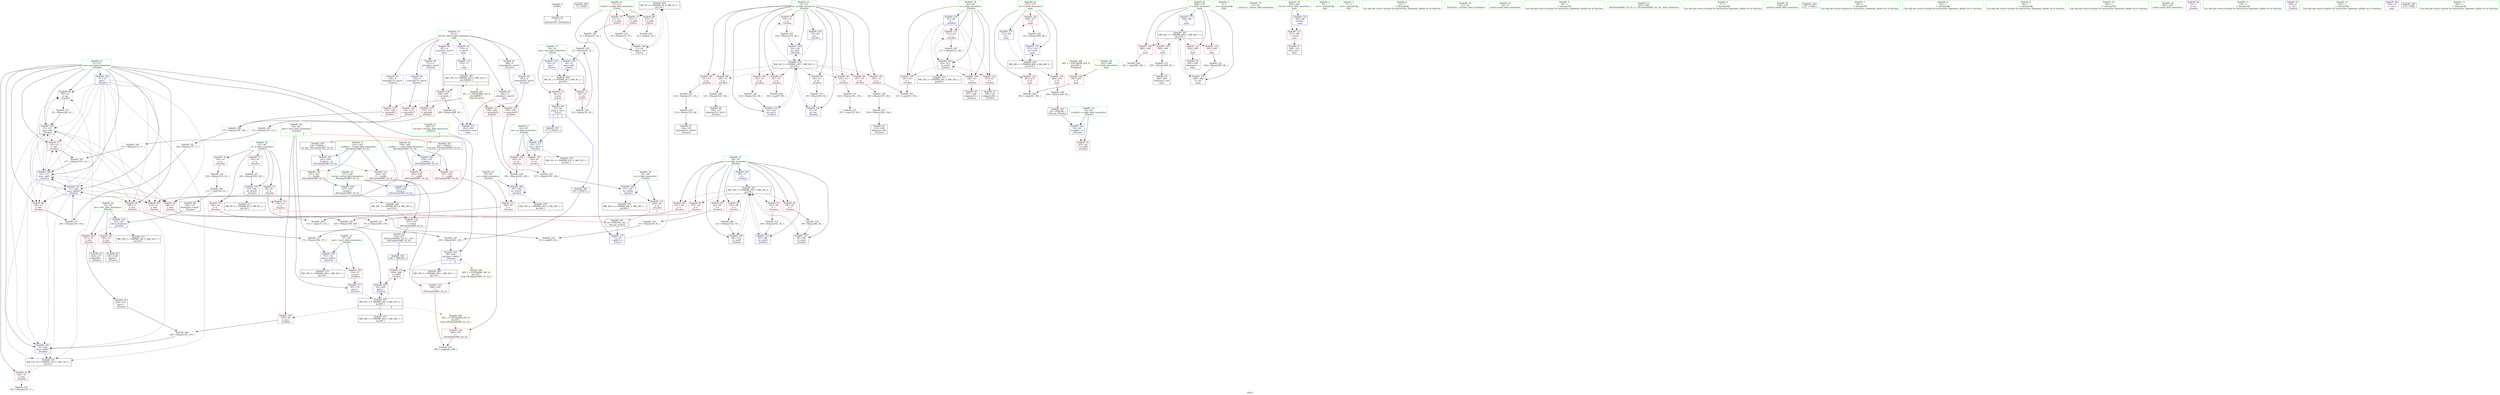 digraph "SVFG" {
	label="SVFG";

	Node0x55a27aa09b90 [shape=record,color=grey,label="{NodeID: 0\nNullPtr}"];
	Node0x55a27aa09b90 -> Node0x55a27aa2d9f0[style=solid];
	Node0x55a27aa66430 [shape=record,color=black,label="{NodeID: 346\n73 = PHI()\n}"];
	Node0x55a27aa4b960 [shape=record,color=black,label="{NodeID: 263\nMR_2V_3 = PHI(MR_2V_4, MR_2V_2, )\npts\{18 \}\n}"];
	Node0x55a27aa4b960 -> Node0x55a27aa2ff60[style=dashed];
	Node0x55a27aa4b960 -> Node0x55a27aa30030[style=dashed];
	Node0x55a27aa4b960 -> Node0x55a27aa30100[style=dashed];
	Node0x55a27aa4b960 -> Node0x55a27aa34930[style=dashed];
	Node0x55a27aa2df00 [shape=record,color=red,label="{NodeID: 97\n119\<--53\n\<--p\n_Z5solvei\n}"];
	Node0x55a27aa2df00 -> Node0x55a27aa39400[style=solid];
	Node0x55a27aa2c1b0 [shape=record,color=green,label="{NodeID: 14\n4\<--6\npw10\<--pw10_field_insensitive\nGlob }"];
	Node0x55a27aa2c1b0 -> Node0x55a27aa2f670[style=solid];
	Node0x55a27aa2c1b0 -> Node0x55a27aa2f740[style=solid];
	Node0x55a27aa2c1b0 -> Node0x55a27aa2f810[style=solid];
	Node0x55a27aa2c1b0 -> Node0x55a27aa2f8e0[style=solid];
	Node0x55a27aa2c1b0 -> Node0x55a27aa2f9b0[style=solid];
	Node0x55a27aa2c1b0 -> Node0x55a27aa2fa80[style=solid];
	Node0x55a27aa2c1b0 -> Node0x55a27aa2fb50[style=solid];
	Node0x55a27aa2c1b0 -> Node0x55a27aa2fc20[style=solid];
	Node0x55a27aa4ff60 [shape=record,color=black,label="{NodeID: 277\nMR_24V_5 = PHI(MR_24V_3, MR_24V_1, )\npts\{64 \}\n}"];
	Node0x55a27aa2ea60 [shape=record,color=red,label="{NodeID: 111\n212\<--63\n\<--i\n_Z5solvei\n}"];
	Node0x55a27aa2ea60 -> Node0x55a27aa39700[style=solid];
	Node0x55a27aa2cd00 [shape=record,color=green,label="{NodeID: 28\n63\<--64\ni\<--i_field_insensitive\n_Z5solvei\n}"];
	Node0x55a27aa2cd00 -> Node0x55a27aa2e7f0[style=solid];
	Node0x55a27aa2cd00 -> Node0x55a27aa2e8c0[style=solid];
	Node0x55a27aa2cd00 -> Node0x55a27aa2e990[style=solid];
	Node0x55a27aa2cd00 -> Node0x55a27aa2ea60[style=solid];
	Node0x55a27aa2cd00 -> Node0x55a27aa358a0[style=solid];
	Node0x55a27aa2cd00 -> Node0x55a27aa35cb0[style=solid];
	Node0x55a27aa39880 [shape=record,color=grey,label="{NodeID: 208\n127 = Binary(126, 104, )\n}"];
	Node0x55a27aa39880 -> Node0x55a27aa2dc90[style=solid];
	Node0x55a27aa33d00 [shape=record,color=red,label="{NodeID: 125\n246\<--245\n\<--\n_ZSt3minIxERKT_S2_S2_\n}"];
	Node0x55a27aa33d00 -> Node0x55a27aa3cb80[style=solid];
	Node0x55a27aa2d920 [shape=record,color=green,label="{NodeID: 42\n271\<--272\ni3\<--i3_field_insensitive\nmain\n}"];
	Node0x55a27aa2d920 -> Node0x55a27aa34380[style=solid];
	Node0x55a27aa2d920 -> Node0x55a27aa34450[style=solid];
	Node0x55a27aa2d920 -> Node0x55a27aa34520[style=solid];
	Node0x55a27aa2d920 -> Node0x55a27aa365a0[style=solid];
	Node0x55a27aa2d920 -> Node0x55a27aa36670[style=solid];
	Node0x55a27aa53b70 [shape=record,color=yellow,style=double,label="{NodeID: 305\n30V_1 = ENCHI(MR_30V_0)\npts\{70 \}\nFun[_ZSt3minIxERKT_S2_S2_]}"];
	Node0x55a27aa53b70 -> Node0x55a27aa33d00[style=dashed];
	Node0x55a27aa3ad80 [shape=record,color=grey,label="{NodeID: 222\n138 = Binary(137, 77, )\n}"];
	Node0x55a27aa3ad80 -> Node0x55a27aa3b500[style=solid];
	Node0x55a27aa34860 [shape=record,color=blue,label="{NodeID: 139\n19\<--33\nans\<--add\n_Z3revx\n}"];
	Node0x55a27aa34860 -> Node0x55a27aa4be60[style=dashed];
	Node0x55a27aa2f4d0 [shape=record,color=black,label="{NodeID: 56\n291\<--290\nidxprom1\<--\nmain\n}"];
	Node0x55a27aa3c280 [shape=record,color=grey,label="{NodeID: 236\n306 = Binary(305, 96, )\n|{<s0>7}}"];
	Node0x55a27aa3c280:s0 -> Node0x55a27aa65e20[style=solid,color=red];
	Node0x55a27aa353c0 [shape=record,color=blue,label="{NodeID: 153\n49\<--146\nc\<--mul22\n_Z5solvei\n}"];
	Node0x55a27aa353c0 -> Node0x55a27aa47e60[style=dashed];
	Node0x55a27aa30030 [shape=record,color=red,label="{NodeID: 70\n31\<--17\n\<--x.addr\n_Z3revx\n}"];
	Node0x55a27aa30030 -> Node0x55a27aa3b680[style=solid];
	Node0x55a27aa32a00 [shape=record,color=grey,label="{NodeID: 250\n157 = cmp(156, 23, )\n}"];
	Node0x55a27aa32a00 -> Node0x55a27aa2ee50[style=solid];
	Node0x55a27aa35f20 [shape=record,color=blue,label="{NodeID: 167\n241\<--236\n__b.addr\<--__b\n_ZSt3minIxERKT_S2_S2_\n}"];
	Node0x55a27aa35f20 -> Node0x55a27aa33b60[style=dashed];
	Node0x55a27aa35f20 -> Node0x55a27aa33c30[style=dashed];
	Node0x55a27aa30b90 [shape=record,color=red,label="{NodeID: 84\n151\<--49\n\<--c\n_Z5solvei\n}"];
	Node0x55a27aa30b90 -> Node0x55a27aa32880[style=solid];
	Node0x55a27aa09a10 [shape=record,color=green,label="{NodeID: 1\n7\<--1\n.str\<--dummyObj\nGlob }"];
	Node0x55a27aa66530 [shape=record,color=black,label="{NodeID: 347\n177 = PHI(15, )\n}"];
	Node0x55a27aa66530 -> Node0x55a27aa357d0[style=solid];
	Node0x55a27aa4be60 [shape=record,color=black,label="{NodeID: 264\nMR_4V_3 = PHI(MR_4V_4, MR_4V_2, )\npts\{20 \}\n}"];
	Node0x55a27aa4be60 -> Node0x55a27aa301d0[style=dashed];
	Node0x55a27aa4be60 -> Node0x55a27aa302a0[style=dashed];
	Node0x55a27aa4be60 -> Node0x55a27aa34860[style=dashed];
	Node0x55a27aa2dfd0 [shape=record,color=red,label="{NodeID: 98\n126\<--53\n\<--p\n_Z5solvei\n}"];
	Node0x55a27aa2dfd0 -> Node0x55a27aa39880[style=solid];
	Node0x55a27aa2c240 [shape=record,color=green,label="{NodeID: 15\n13\<--14\n_Z3revx\<--_Z3revx_field_insensitive\n}"];
	Node0x55a27aa50460 [shape=record,color=black,label="{NodeID: 278\nMR_26V_4 = PHI(MR_26V_2, MR_26V_1, )\npts\{66 \}\n}"];
	Node0x55a27aa2eb30 [shape=record,color=red,label="{NodeID: 112\n200\<--65\n\<--a\n_Z5solvei\n}"];
	Node0x55a27aa2eb30 -> Node0x55a27aa3c580[style=solid];
	Node0x55a27aa2cdd0 [shape=record,color=green,label="{NodeID: 29\n65\<--66\na\<--a_field_insensitive\n_Z5solvei\n}"];
	Node0x55a27aa2cdd0 -> Node0x55a27aa2eb30[style=solid];
	Node0x55a27aa2cdd0 -> Node0x55a27aa35970[style=solid];
	Node0x55a27aa39a00 [shape=record,color=grey,label="{NodeID: 209\n220 = Binary(216, 219, )\n}"];
	Node0x55a27aa39a00 -> Node0x55a27aa35d80[style=solid];
	Node0x55a27aa33dd0 [shape=record,color=red,label="{NodeID: 126\n248\<--247\n\<--\n_ZSt3minIxERKT_S2_S2_\n}"];
	Node0x55a27aa33dd0 -> Node0x55a27aa3cb80[style=solid];
	Node0x55a27aa2d9f0 [shape=record,color=black,label="{NodeID: 43\n2\<--3\ndummyVal\<--dummyVal\n}"];
	Node0x55a27aa3af00 [shape=record,color=grey,label="{NodeID: 223\n197 = Binary(192, 196, )\n}"];
	Node0x55a27aa3af00 -> Node0x55a27aa35a40[style=solid];
	Node0x55a27aa34930 [shape=record,color=blue,label="{NodeID: 140\n17\<--36\nx.addr\<--div\n_Z3revx\n}"];
	Node0x55a27aa34930 -> Node0x55a27aa4b960[style=dashed];
	Node0x55a27aa2f5a0 [shape=record,color=black,label="{NodeID: 57\n264\<--313\nmain_ret\<--\nmain\n}"];
	Node0x55a27aa3c400 [shape=record,color=grey,label="{NodeID: 237\n109 = Binary(108, 104, )\n}"];
	Node0x55a27aa3c400 -> Node0x55a27aa2dbc0[style=solid];
	Node0x55a27aa35490 [shape=record,color=blue,label="{NodeID: 154\n55\<--158\ndec\<--frombool\n_Z5solvei\n}"];
	Node0x55a27aa35490 -> Node0x55a27aa2e310[style=dashed];
	Node0x55a27aa35490 -> Node0x55a27aa2e3e0[style=dashed];
	Node0x55a27aa35490 -> Node0x55a27aa4eb60[style=dashed];
	Node0x55a27aa30100 [shape=record,color=red,label="{NodeID: 71\n35\<--17\n\<--x.addr\n_Z3revx\n}"];
	Node0x55a27aa30100 -> Node0x55a27aa3a180[style=solid];
	Node0x55a27aa32b80 [shape=record,color=grey,label="{NodeID: 251\n105 = cmp(103, 96, )\n}"];
	Node0x55a27aa35ff0 [shape=record,color=blue,label="{NodeID: 168\n237\<--251\nretval\<--\n_ZSt3minIxERKT_S2_S2_\n}"];
	Node0x55a27aa35ff0 -> Node0x55a27aa4af60[style=dashed];
	Node0x55a27aa30c60 [shape=record,color=red,label="{NodeID: 85\n170\<--49\n\<--c\n_Z5solvei\n}"];
	Node0x55a27aa30c60 -> Node0x55a27aa39d00[style=solid];
	Node0x55a27aa2b120 [shape=record,color=green,label="{NodeID: 2\n9\<--1\n.str.1\<--dummyObj\nGlob }"];
	Node0x55a27aa2e0a0 [shape=record,color=red,label="{NodeID: 99\n131\<--53\n\<--p\n_Z5solvei\n}"];
	Node0x55a27aa2e0a0 -> Node0x55a27aa3aa80[style=solid];
	Node0x55a27aa2c310 [shape=record,color=green,label="{NodeID: 16\n17\<--18\nx.addr\<--x.addr_field_insensitive\n_Z3revx\n}"];
	Node0x55a27aa2c310 -> Node0x55a27aa2ff60[style=solid];
	Node0x55a27aa2c310 -> Node0x55a27aa30030[style=solid];
	Node0x55a27aa2c310 -> Node0x55a27aa30100[style=solid];
	Node0x55a27aa2c310 -> Node0x55a27aa346c0[style=solid];
	Node0x55a27aa2c310 -> Node0x55a27aa34930[style=solid];
	Node0x55a27aa50960 [shape=record,color=black,label="{NodeID: 279\nMR_28V_4 = PHI(MR_28V_2, MR_28V_1, )\npts\{68 \}\n}"];
	Node0x55a27aa2ec00 [shape=record,color=red,label="{NodeID: 113\n202\<--67\n\<--b\n_Z5solvei\n|{<s0>3}}"];
	Node0x55a27aa2ec00:s0 -> Node0x55a27aa65c10[style=solid,color=red];
	Node0x55a27aa2cea0 [shape=record,color=green,label="{NodeID: 30\n67\<--68\nb\<--b_field_insensitive\n_Z5solvei\n}"];
	Node0x55a27aa2cea0 -> Node0x55a27aa2ec00[style=solid];
	Node0x55a27aa2cea0 -> Node0x55a27aa35a40[style=solid];
	Node0x55a27aa39b80 [shape=record,color=grey,label="{NodeID: 210\n225 = Binary(224, 77, )\n}"];
	Node0x55a27aa33ea0 [shape=record,color=red,label="{NodeID: 127\n313\<--265\n\<--retval\nmain\n}"];
	Node0x55a27aa33ea0 -> Node0x55a27aa2f5a0[style=solid];
	Node0x55a27aa2daf0 [shape=record,color=black,label="{NodeID: 44\n15\<--39\n_Z3revx_ret\<--\n_Z3revx\n|{<s0>2|<s1>3}}"];
	Node0x55a27aa2daf0:s0 -> Node0x55a27aa66530[style=solid,color=blue];
	Node0x55a27aa2daf0:s1 -> Node0x55a27aa65ae0[style=solid,color=blue];
	Node0x55a27aa3b080 [shape=record,color=grey,label="{NodeID: 224\n137 = Binary(130, 136, )\n}"];
	Node0x55a27aa3b080 -> Node0x55a27aa3ad80[style=solid];
	Node0x55a27aa34a00 [shape=record,color=blue,label="{NodeID: 141\n45\<--44\ncs.addr\<--cs\n_Z5solvei\n}"];
	Node0x55a27aa34a00 -> Node0x55a27aa30370[style=dashed];
	Node0x55a27aa2f670 [shape=record,color=purple,label="{NodeID: 58\n111\<--4\narrayidx\<--pw10\n_Z5solvei\n}"];
	Node0x55a27aa2f670 -> Node0x55a27aa2ecd0[style=solid];
	Node0x55a27aa3c580 [shape=record,color=grey,label="{NodeID: 238\n201 = Binary(199, 200, )\n}"];
	Node0x55a27aa3c580 -> Node0x55a27aa3ca00[style=solid];
	Node0x55a27aa35560 [shape=record,color=blue,label="{NodeID: 155\n47\<--164\nn\<--dec29\n_Z5solvei\n}"];
	Node0x55a27aa35560 -> Node0x55a27aa306b0[style=dashed];
	Node0x55a27aa35560 -> Node0x55a27aa30780[style=dashed];
	Node0x55a27aa35560 -> Node0x55a27aa4e160[style=dashed];
	Node0x55a27aa301d0 [shape=record,color=red,label="{NodeID: 72\n28\<--19\n\<--ans\n_Z3revx\n}"];
	Node0x55a27aa301d0 -> Node0x55a27aa3b980[style=solid];
	Node0x55a27aa47e60 [shape=record,color=black,label="{NodeID: 252\nMR_10V_3 = PHI(MR_10V_5, MR_10V_2, )\npts\{50 \}\n}"];
	Node0x55a27aa47e60 -> Node0x55a27aa30850[style=dashed];
	Node0x55a27aa47e60 -> Node0x55a27aa30920[style=dashed];
	Node0x55a27aa47e60 -> Node0x55a27aa309f0[style=dashed];
	Node0x55a27aa47e60 -> Node0x55a27aa30ac0[style=dashed];
	Node0x55a27aa47e60 -> Node0x55a27aa30b90[style=dashed];
	Node0x55a27aa47e60 -> Node0x55a27aa30c60[style=dashed];
	Node0x55a27aa47e60 -> Node0x55a27aa34ee0[style=dashed];
	Node0x55a27aa47e60 -> Node0x55a27aa35150[style=dashed];
	Node0x55a27aa47e60 -> Node0x55a27aa353c0[style=dashed];
	Node0x55a27aa360c0 [shape=record,color=blue,label="{NodeID: 169\n237\<--254\nretval\<--\n_ZSt3minIxERKT_S2_S2_\n}"];
	Node0x55a27aa360c0 -> Node0x55a27aa4af60[style=dashed];
	Node0x55a27aa30d30 [shape=record,color=red,label="{NodeID: 86\n90\<--51\n\<--ans\n_Z5solvei\n}"];
	Node0x55a27aa30d30 -> Node0x55a27aa3bb00[style=solid];
	Node0x55a27aa2b1b0 [shape=record,color=green,label="{NodeID: 3\n11\<--1\n.str.2\<--dummyObj\nGlob }"];
	Node0x55a27aa2e170 [shape=record,color=red,label="{NodeID: 100\n142\<--53\n\<--p\n_Z5solvei\n}"];
	Node0x55a27aa2e170 -> Node0x55a27aa3b380[style=solid];
	Node0x55a27aa2c3e0 [shape=record,color=green,label="{NodeID: 17\n19\<--20\nans\<--ans_field_insensitive\n_Z3revx\n}"];
	Node0x55a27aa2c3e0 -> Node0x55a27aa301d0[style=solid];
	Node0x55a27aa2c3e0 -> Node0x55a27aa302a0[style=solid];
	Node0x55a27aa2c3e0 -> Node0x55a27aa34790[style=solid];
	Node0x55a27aa2c3e0 -> Node0x55a27aa34860[style=solid];
	Node0x55a27aa50e60 [shape=record,color=black,label="{NodeID: 280\nMR_30V_4 = PHI(MR_30V_2, MR_30V_1, )\npts\{70 \}\n}"];
	Node0x55a27aa2ecd0 [shape=record,color=red,label="{NodeID: 114\n112\<--111\n\<--arrayidx\n_Z5solvei\n}"];
	Node0x55a27aa2ecd0 -> Node0x55a27aa32380[style=solid];
	Node0x55a27aa2cf70 [shape=record,color=green,label="{NodeID: 31\n69\<--70\nref.tmp\<--ref.tmp_field_insensitive\n_Z5solvei\n|{|<s1>4}}"];
	Node0x55a27aa2cf70 -> Node0x55a27aa35b10[style=solid];
	Node0x55a27aa2cf70:s1 -> Node0x55a27aa66040[style=solid,color=red];
	Node0x55a27aa39d00 [shape=record,color=grey,label="{NodeID: 211\n171 = Binary(169, 170, )\n}"];
	Node0x55a27aa39d00 -> Node0x55a27aa3a600[style=solid];
	Node0x55a27aa33f70 [shape=record,color=red,label="{NodeID: 128\n302\<--267\n\<--T\nmain\n}"];
	Node0x55a27aa33f70 -> Node0x55a27aa32700[style=solid];
	Node0x55a27aa2dbc0 [shape=record,color=black,label="{NodeID: 45\n110\<--109\nidxprom\<--div\n_Z5solvei\n}"];
	Node0x55a27aa3b200 [shape=record,color=grey,label="{NodeID: 225\n164 = Binary(163, 165, )\n}"];
	Node0x55a27aa3b200 -> Node0x55a27aa35560[style=solid];
	Node0x55a27aa34ad0 [shape=record,color=blue,label="{NodeID: 142\n49\<--77\nc\<--\n_Z5solvei\n}"];
	Node0x55a27aa34ad0 -> Node0x55a27aa47e60[style=dashed];
	Node0x55a27aa2f740 [shape=record,color=purple,label="{NodeID: 59\n129\<--4\narrayidx13\<--pw10\n_Z5solvei\n}"];
	Node0x55a27aa2f740 -> Node0x55a27aa2eda0[style=solid];
	Node0x55a27aa3c700 [shape=record,color=grey,label="{NodeID: 239\n108 = Binary(107, 96, )\n}"];
	Node0x55a27aa3c700 -> Node0x55a27aa3c400[style=solid];
	Node0x55a27aa35630 [shape=record,color=blue,label="{NodeID: 156\n57\<--172\nans1\<--add32\n_Z5solvei\n}"];
	Node0x55a27aa35630 -> Node0x55a27aa2e4b0[style=dashed];
	Node0x55a27aa35630 -> Node0x55a27aa4f060[style=dashed];
	Node0x55a27aa302a0 [shape=record,color=red,label="{NodeID: 73\n39\<--19\n\<--ans\n_Z3revx\n}"];
	Node0x55a27aa302a0 -> Node0x55a27aa2daf0[style=solid];
	Node0x55a27aa36190 [shape=record,color=blue,label="{NodeID: 170\n265\<--80\nretval\<--\nmain\n}"];
	Node0x55a27aa36190 -> Node0x55a27aa33ea0[style=dashed];
	Node0x55a27aa30e00 [shape=record,color=red,label="{NodeID: 87\n116\<--51\n\<--ans\n_Z5solvei\n}"];
	Node0x55a27aa30e00 -> Node0x55a27aa32200[style=solid];
	Node0x55a27aa2b460 [shape=record,color=green,label="{NodeID: 4\n23\<--1\n\<--dummyObj\nCan only get source location for instruction, argument, global var or function.}"];
	Node0x55a27aa2e240 [shape=record,color=red,label="{NodeID: 101\n182\<--53\n\<--p\n_Z5solvei\n}"];
	Node0x55a27aa2e240 -> Node0x55a27aa3d000[style=solid];
	Node0x55a27aa2c4b0 [shape=record,color=green,label="{NodeID: 18\n41\<--42\n_Z5solvei\<--_Z5solvei_field_insensitive\n}"];
	Node0x55a27aa51360 [shape=record,color=black,label="{NodeID: 281\nMR_46V_3 = PHI(MR_46V_4, MR_46V_2, )\npts\{270 \}\n}"];
	Node0x55a27aa51360 -> Node0x55a27aa34040[style=dashed];
	Node0x55a27aa51360 -> Node0x55a27aa34110[style=dashed];
	Node0x55a27aa51360 -> Node0x55a27aa341e0[style=dashed];
	Node0x55a27aa51360 -> Node0x55a27aa342b0[style=dashed];
	Node0x55a27aa51360 -> Node0x55a27aa364d0[style=dashed];
	Node0x55a27aa2eda0 [shape=record,color=red,label="{NodeID: 115\n130\<--129\n\<--arrayidx13\n_Z5solvei\n}"];
	Node0x55a27aa2eda0 -> Node0x55a27aa3b080[style=solid];
	Node0x55a27aa2d040 [shape=record,color=green,label="{NodeID: 32\n74\<--75\nscanf\<--scanf_field_insensitive\n}"];
	Node0x55a27aa39e80 [shape=record,color=grey,label="{NodeID: 212\n289 = Binary(288, 30, )\n}"];
	Node0x55a27aa39e80 -> Node0x55a27aa36400[style=solid];
	Node0x55a27aa34040 [shape=record,color=red,label="{NodeID: 129\n280\<--269\n\<--i\nmain\n}"];
	Node0x55a27aa34040 -> Node0x55a27aa3ce80[style=solid];
	Node0x55a27aa2dc90 [shape=record,color=black,label="{NodeID: 46\n128\<--127\nidxprom12\<--div11\n_Z5solvei\n}"];
	Node0x55a27aa3b380 [shape=record,color=grey,label="{NodeID: 226\n143 = Binary(142, 96, )\n}"];
	Node0x55a27aa3b380 -> Node0x55a27aa352f0[style=solid];
	Node0x55a27aa34ba0 [shape=record,color=blue,label="{NodeID: 143\n51\<--23\nans\<--\n_Z5solvei\n}"];
	Node0x55a27aa34ba0 -> Node0x55a27aa30d30[style=dashed];
	Node0x55a27aa34ba0 -> Node0x55a27aa30e00[style=dashed];
	Node0x55a27aa34ba0 -> Node0x55a27aa30ed0[style=dashed];
	Node0x55a27aa34ba0 -> Node0x55a27aa30fa0[style=dashed];
	Node0x55a27aa34ba0 -> Node0x55a27aa31070[style=dashed];
	Node0x55a27aa34ba0 -> Node0x55a27aa31140[style=dashed];
	Node0x55a27aa34ba0 -> Node0x55a27aa34d40[style=dashed];
	Node0x55a27aa34ba0 -> Node0x55a27aa34fb0[style=dashed];
	Node0x55a27aa34ba0 -> Node0x55a27aa35220[style=dashed];
	Node0x55a27aa34ba0 -> Node0x55a27aa35d80[style=dashed];
	Node0x55a27aa34ba0 -> Node0x55a27aa4e660[style=dashed];
	Node0x55a27aa2f810 [shape=record,color=purple,label="{NodeID: 60\n135\<--4\narrayidx17\<--pw10\n_Z5solvei\n}"];
	Node0x55a27aa2f810 -> Node0x55a27aa335b0[style=solid];
	Node0x55a27aa3c880 [shape=record,color=grey,label="{NodeID: 240\n310 = Binary(309, 96, )\n}"];
	Node0x55a27aa3c880 -> Node0x55a27aa36670[style=solid];
	Node0x55a27aa35700 [shape=record,color=blue,label="{NodeID: 157\n59\<--174\nansr\<--\n_Z5solvei\n}"];
	Node0x55a27aa35700 -> Node0x55a27aa48d60[style=dashed];
	Node0x55a27aa30370 [shape=record,color=red,label="{NodeID: 74\n223\<--45\n\<--cs.addr\n_Z5solvei\n}"];
	Node0x55a27aa48860 [shape=record,color=black,label="{NodeID: 254\nMR_14V_3 = PHI(MR_14V_5, MR_14V_2, )\npts\{54 \}\n}"];
	Node0x55a27aa48860 -> Node0x55a27aa312e0[style=dashed];
	Node0x55a27aa48860 -> Node0x55a27aa313b0[style=dashed];
	Node0x55a27aa48860 -> Node0x55a27aa31480[style=dashed];
	Node0x55a27aa48860 -> Node0x55a27aa2de30[style=dashed];
	Node0x55a27aa48860 -> Node0x55a27aa2df00[style=dashed];
	Node0x55a27aa48860 -> Node0x55a27aa2dfd0[style=dashed];
	Node0x55a27aa48860 -> Node0x55a27aa2e0a0[style=dashed];
	Node0x55a27aa48860 -> Node0x55a27aa2e170[style=dashed];
	Node0x55a27aa48860 -> Node0x55a27aa2e240[style=dashed];
	Node0x55a27aa48860 -> Node0x55a27aa34e10[style=dashed];
	Node0x55a27aa48860 -> Node0x55a27aa35080[style=dashed];
	Node0x55a27aa48860 -> Node0x55a27aa352f0[style=dashed];
	Node0x55a27aa36260 [shape=record,color=blue,label="{NodeID: 171\n276\<--77\n\<--\nmain\n}"];
	Node0x55a27aa36260 -> Node0x55a27aa51860[style=dashed];
	Node0x55a27aa30ed0 [shape=record,color=red,label="{NodeID: 88\n139\<--51\n\<--ans\n_Z5solvei\n}"];
	Node0x55a27aa30ed0 -> Node0x55a27aa3b500[style=solid];
	Node0x55a27aa2b4f0 [shape=record,color=green,label="{NodeID: 5\n30\<--1\n\<--dummyObj\nCan only get source location for instruction, argument, global var or function.}"];
	Node0x55a27aa2e310 [shape=record,color=red,label="{NodeID: 102\n160\<--55\n\<--dec\n_Z5solvei\n}"];
	Node0x55a27aa2e310 -> Node0x55a27aa2ef20[style=solid];
	Node0x55a27aa2c5b0 [shape=record,color=green,label="{NodeID: 19\n45\<--46\ncs.addr\<--cs.addr_field_insensitive\n_Z5solvei\n}"];
	Node0x55a27aa2c5b0 -> Node0x55a27aa30370[style=solid];
	Node0x55a27aa2c5b0 -> Node0x55a27aa34a00[style=solid];
	Node0x55a27aa51860 [shape=record,color=black,label="{NodeID: 282\nMR_32V_3 = PHI(MR_32V_4, MR_32V_2, )\npts\{60000 \}\n|{|<s2>7}}"];
	Node0x55a27aa51860 -> Node0x55a27aa345f0[style=dashed];
	Node0x55a27aa51860 -> Node0x55a27aa36400[style=dashed];
	Node0x55a27aa51860:s2 -> Node0x55a27aa53980[style=dashed,color=red];
	Node0x55a27aa335b0 [shape=record,color=red,label="{NodeID: 116\n136\<--135\n\<--arrayidx17\n_Z5solvei\n}"];
	Node0x55a27aa335b0 -> Node0x55a27aa3b080[style=solid];
	Node0x55a27aa2d140 [shape=record,color=green,label="{NodeID: 33\n207\<--208\n_ZSt3minIxERKT_S2_S2_\<--_ZSt3minIxERKT_S2_S2__field_insensitive\n}"];
	Node0x55a27aa3a000 [shape=record,color=grey,label="{NodeID: 213\n146 = Binary(145, 30, )\n}"];
	Node0x55a27aa3a000 -> Node0x55a27aa353c0[style=solid];
	Node0x55a27aa34110 [shape=record,color=red,label="{NodeID: 130\n284\<--269\n\<--i\nmain\n}"];
	Node0x55a27aa34110 -> Node0x55a27aa3a300[style=solid];
	Node0x55a27aa2dd60 [shape=record,color=black,label="{NodeID: 47\n134\<--133\nidxprom16\<--add15\n_Z5solvei\n}"];
	Node0x55a27aa3b500 [shape=record,color=grey,label="{NodeID: 227\n140 = Binary(139, 138, )\n}"];
	Node0x55a27aa3b500 -> Node0x55a27aa35220[style=solid];
	Node0x55a27aa34c70 [shape=record,color=blue,label="{NodeID: 144\n53\<--80\np\<--\n_Z5solvei\n}"];
	Node0x55a27aa34c70 -> Node0x55a27aa48860[style=dashed];
	Node0x55a27aa2f8e0 [shape=record,color=purple,label="{NodeID: 61\n188\<--4\narrayidx36\<--pw10\n_Z5solvei\n}"];
	Node0x55a27aa2f8e0 -> Node0x55a27aa33680[style=solid];
	Node0x55a27aa3ca00 [shape=record,color=grey,label="{NodeID: 241\n204 = Binary(201, 203, )\n}"];
	Node0x55a27aa3ca00 -> Node0x55a27aa35b10[style=solid];
	Node0x55a27aa357d0 [shape=record,color=blue,label="{NodeID: 158\n61\<--177\nnn\<--call33\n_Z5solvei\n}"];
	Node0x55a27aa357d0 -> Node0x55a27aa2e650[style=dashed];
	Node0x55a27aa357d0 -> Node0x55a27aa2e720[style=dashed];
	Node0x55a27aa357d0 -> Node0x55a27aa4fa60[style=dashed];
	Node0x55a27aa30440 [shape=record,color=red,label="{NodeID: 75\n84\<--47\n\<--n\n_Z5solvei\n}"];
	Node0x55a27aa30440 -> Node0x55a27aa3cd00[style=solid];
	Node0x55a27a77ad00 [shape=record,color=black,label="{NodeID: 338\n206 = PHI(234, )\n}"];
	Node0x55a27a77ad00 -> Node0x55a27aa33820[style=solid];
	Node0x55a27aa48d60 [shape=record,color=black,label="{NodeID: 255\nMR_20V_3 = PHI(MR_20V_4, MR_20V_2, )\npts\{60 \}\n|{|<s4>4}}"];
	Node0x55a27aa48d60 -> Node0x55a27aa2e580[style=dashed];
	Node0x55a27aa48d60 -> Node0x55a27aa33820[style=dashed];
	Node0x55a27aa48d60 -> Node0x55a27aa35be0[style=dashed];
	Node0x55a27aa48d60 -> Node0x55a27aa4f560[style=dashed];
	Node0x55a27aa48d60:s4 -> Node0x55a27aa53a60[style=dashed,color=red];
	Node0x55a27aa36330 [shape=record,color=blue,label="{NodeID: 172\n269\<--96\ni\<--\nmain\n}"];
	Node0x55a27aa36330 -> Node0x55a27aa51360[style=dashed];
	Node0x55a27aa30fa0 [shape=record,color=red,label="{NodeID: 89\n152\<--51\n\<--ans\n_Z5solvei\n}"];
	Node0x55a27aa30fa0 -> Node0x55a27aa32880[style=solid];
	Node0x55a27aa2b580 [shape=record,color=green,label="{NodeID: 6\n77\<--1\n\<--dummyObj\nCan only get source location for instruction, argument, global var or function.}"];
	Node0x55a27aa2e3e0 [shape=record,color=red,label="{NodeID: 103\n217\<--55\n\<--dec\n_Z5solvei\n}"];
	Node0x55a27aa2e3e0 -> Node0x55a27aa2f190[style=solid];
	Node0x55a27aa2e3e0 -> Node0x55a27aa2f260[style=solid];
	Node0x55a27aa2c680 [shape=record,color=green,label="{NodeID: 20\n47\<--48\nn\<--n_field_insensitive\n_Z5solvei\n}"];
	Node0x55a27aa2c680 -> Node0x55a27aa30440[style=solid];
	Node0x55a27aa2c680 -> Node0x55a27aa30510[style=solid];
	Node0x55a27aa2c680 -> Node0x55a27aa305e0[style=solid];
	Node0x55a27aa2c680 -> Node0x55a27aa306b0[style=solid];
	Node0x55a27aa2c680 -> Node0x55a27aa30780[style=solid];
	Node0x55a27aa2c680 -> Node0x55a27aa35560[style=solid];
	Node0x55a27aa33680 [shape=record,color=red,label="{NodeID: 117\n189\<--188\n\<--arrayidx36\n_Z5solvei\n}"];
	Node0x55a27aa33680 -> Node0x55a27aa3a780[style=solid];
	Node0x55a27aa2d240 [shape=record,color=green,label="{NodeID: 34\n228\<--229\nprintf\<--printf_field_insensitive\n}"];
	Node0x55a27aa3a180 [shape=record,color=grey,label="{NodeID: 214\n36 = Binary(35, 30, )\n}"];
	Node0x55a27aa3a180 -> Node0x55a27aa34930[style=solid];
	Node0x55a27aa341e0 [shape=record,color=red,label="{NodeID: 131\n290\<--269\n\<--i\nmain\n}"];
	Node0x55a27aa341e0 -> Node0x55a27aa2f4d0[style=solid];
	Node0x55a27aa2ee50 [shape=record,color=black,label="{NodeID: 48\n158\<--157\nfrombool\<--cmp27\n_Z5solvei\n}"];
	Node0x55a27aa2ee50 -> Node0x55a27aa35490[style=solid];
	Node0x55a27aa3b680 [shape=record,color=grey,label="{NodeID: 228\n32 = Binary(31, 30, )\n}"];
	Node0x55a27aa3b680 -> Node0x55a27aa3b800[style=solid];
	Node0x55a27aa34d40 [shape=record,color=blue,label="{NodeID: 145\n51\<--91\nans\<--add\n_Z5solvei\n}"];
	Node0x55a27aa34d40 -> Node0x55a27aa30d30[style=dashed];
	Node0x55a27aa34d40 -> Node0x55a27aa30e00[style=dashed];
	Node0x55a27aa34d40 -> Node0x55a27aa30ed0[style=dashed];
	Node0x55a27aa34d40 -> Node0x55a27aa30fa0[style=dashed];
	Node0x55a27aa34d40 -> Node0x55a27aa31070[style=dashed];
	Node0x55a27aa34d40 -> Node0x55a27aa31140[style=dashed];
	Node0x55a27aa34d40 -> Node0x55a27aa34d40[style=dashed];
	Node0x55a27aa34d40 -> Node0x55a27aa34fb0[style=dashed];
	Node0x55a27aa34d40 -> Node0x55a27aa35220[style=dashed];
	Node0x55a27aa34d40 -> Node0x55a27aa35d80[style=dashed];
	Node0x55a27aa34d40 -> Node0x55a27aa4e660[style=dashed];
	Node0x55a27aa2f9b0 [shape=record,color=purple,label="{NodeID: 62\n195\<--4\narrayidx39\<--pw10\n_Z5solvei\n}"];
	Node0x55a27aa2f9b0 -> Node0x55a27aa33750[style=solid];
	Node0x55a27aa3cb80 [shape=record,color=grey,label="{NodeID: 242\n249 = cmp(246, 248, )\n}"];
	Node0x55a27aa358a0 [shape=record,color=blue,label="{NodeID: 159\n63\<--96\ni\<--\n_Z5solvei\n}"];
	Node0x55a27aa358a0 -> Node0x55a27aa2e7f0[style=dashed];
	Node0x55a27aa358a0 -> Node0x55a27aa2e8c0[style=dashed];
	Node0x55a27aa358a0 -> Node0x55a27aa2e990[style=dashed];
	Node0x55a27aa358a0 -> Node0x55a27aa2ea60[style=dashed];
	Node0x55a27aa358a0 -> Node0x55a27aa35cb0[style=dashed];
	Node0x55a27aa358a0 -> Node0x55a27aa4ff60[style=dashed];
	Node0x55a27aa30510 [shape=record,color=red,label="{NodeID: 76\n155\<--47\n\<--n\n_Z5solvei\n}"];
	Node0x55a27aa30510 -> Node0x55a27aa3bc80[style=solid];
	Node0x55a27aa65a10 [shape=record,color=black,label="{NodeID: 339\n227 = PHI()\n}"];
	Node0x55a27aa36400 [shape=record,color=blue,label="{NodeID: 173\n292\<--289\narrayidx2\<--mul\nmain\n}"];
	Node0x55a27aa36400 -> Node0x55a27aa51860[style=dashed];
	Node0x55a27aa31070 [shape=record,color=red,label="{NodeID: 90\n168\<--51\n\<--ans\n_Z5solvei\n}"];
	Node0x55a27aa31070 -> Node0x55a27aa3a600[style=solid];
	Node0x55a27aa2b610 [shape=record,color=green,label="{NodeID: 7\n80\<--1\n\<--dummyObj\nCan only get source location for instruction, argument, global var or function.}"];
	Node0x55a27aa2e4b0 [shape=record,color=red,label="{NodeID: 104\n174\<--57\n\<--ans1\n_Z5solvei\n}"];
	Node0x55a27aa2e4b0 -> Node0x55a27aa35700[style=solid];
	Node0x55a27aa2c750 [shape=record,color=green,label="{NodeID: 21\n49\<--50\nc\<--c_field_insensitive\n_Z5solvei\n}"];
	Node0x55a27aa2c750 -> Node0x55a27aa30850[style=solid];
	Node0x55a27aa2c750 -> Node0x55a27aa30920[style=solid];
	Node0x55a27aa2c750 -> Node0x55a27aa309f0[style=solid];
	Node0x55a27aa2c750 -> Node0x55a27aa30ac0[style=solid];
	Node0x55a27aa2c750 -> Node0x55a27aa30b90[style=solid];
	Node0x55a27aa2c750 -> Node0x55a27aa30c60[style=solid];
	Node0x55a27aa2c750 -> Node0x55a27aa34ad0[style=solid];
	Node0x55a27aa2c750 -> Node0x55a27aa34ee0[style=solid];
	Node0x55a27aa2c750 -> Node0x55a27aa35150[style=solid];
	Node0x55a27aa2c750 -> Node0x55a27aa353c0[style=solid];
	Node0x55a27aa52880 [shape=record,color=yellow,style=double,label="{NodeID: 284\n44V_1 = ENCHI(MR_44V_0)\npts\{268 \}\nFun[main]}"];
	Node0x55a27aa52880 -> Node0x55a27aa33f70[style=dashed];
	Node0x55a27aa33750 [shape=record,color=red,label="{NodeID: 118\n196\<--195\n\<--arrayidx39\n_Z5solvei\n}"];
	Node0x55a27aa33750 -> Node0x55a27aa3af00[style=solid];
	Node0x55a27aa2d340 [shape=record,color=green,label="{NodeID: 35\n237\<--238\nretval\<--retval_field_insensitive\n_ZSt3minIxERKT_S2_S2_\n}"];
	Node0x55a27aa2d340 -> Node0x55a27aa338f0[style=solid];
	Node0x55a27aa2d340 -> Node0x55a27aa35ff0[style=solid];
	Node0x55a27aa2d340 -> Node0x55a27aa360c0[style=solid];
	Node0x55a27aa3a300 [shape=record,color=grey,label="{NodeID: 215\n285 = Binary(284, 96, )\n}"];
	Node0x55a27aa3a300 -> Node0x55a27aa2f400[style=solid];
	Node0x55a27aa342b0 [shape=record,color=red,label="{NodeID: 132\n295\<--269\n\<--i\nmain\n}"];
	Node0x55a27aa342b0 -> Node0x55a27aa3ac00[style=solid];
	Node0x55a27aa2ef20 [shape=record,color=black,label="{NodeID: 49\n161\<--160\ntobool\<--\n_Z5solvei\n}"];
	Node0x55a27aa3b800 [shape=record,color=grey,label="{NodeID: 229\n33 = Binary(29, 32, )\n}"];
	Node0x55a27aa3b800 -> Node0x55a27aa34860[style=solid];
	Node0x55a27aa34e10 [shape=record,color=blue,label="{NodeID: 146\n53\<--95\np\<--inc\n_Z5solvei\n}"];
	Node0x55a27aa34e10 -> Node0x55a27aa48860[style=dashed];
	Node0x55a27aa2fa80 [shape=record,color=purple,label="{NodeID: 63\n276\<--4\n\<--pw10\nmain\n}"];
	Node0x55a27aa2fa80 -> Node0x55a27aa36260[style=solid];
	Node0x55a27aa3cd00 [shape=record,color=grey,label="{NodeID: 243\n85 = cmp(83, 84, )\n}"];
	Node0x55a27aa35970 [shape=record,color=blue,label="{NodeID: 160\n65\<--190\na\<--rem37\n_Z5solvei\n}"];
	Node0x55a27aa35970 -> Node0x55a27aa2eb30[style=dashed];
	Node0x55a27aa35970 -> Node0x55a27aa35970[style=dashed];
	Node0x55a27aa35970 -> Node0x55a27aa50460[style=dashed];
	Node0x55a27aa305e0 [shape=record,color=red,label="{NodeID: 77\n163\<--47\n\<--n\n_Z5solvei\n}"];
	Node0x55a27aa305e0 -> Node0x55a27aa3b200[style=solid];
	Node0x55a27aa65ae0 [shape=record,color=black,label="{NodeID: 340\n203 = PHI(15, )\n}"];
	Node0x55a27aa65ae0 -> Node0x55a27aa3ca00[style=solid];
	Node0x55a27aa364d0 [shape=record,color=blue,label="{NodeID: 174\n269\<--296\ni\<--inc\nmain\n}"];
	Node0x55a27aa364d0 -> Node0x55a27aa51360[style=dashed];
	Node0x55a27aa31140 [shape=record,color=red,label="{NodeID: 91\n199\<--51\n\<--ans\n_Z5solvei\n}"];
	Node0x55a27aa31140 -> Node0x55a27aa3c580[style=solid];
	Node0x55a27aa2be50 [shape=record,color=green,label="{NodeID: 8\n92\<--1\n\<--dummyObj\nCan only get source location for instruction, argument, global var or function.}"];
	Node0x55a27aa4e160 [shape=record,color=black,label="{NodeID: 271\nMR_8V_4 = PHI(MR_8V_3, MR_8V_1, )\npts\{48 \}\n}"];
	Node0x55a27aa2e580 [shape=record,color=red,label="{NodeID: 105\n216\<--59\n\<--ansr\n_Z5solvei\n}"];
	Node0x55a27aa2e580 -> Node0x55a27aa39a00[style=solid];
	Node0x55a27aa2c820 [shape=record,color=green,label="{NodeID: 22\n51\<--52\nans\<--ans_field_insensitive\n_Z5solvei\n}"];
	Node0x55a27aa2c820 -> Node0x55a27aa30d30[style=solid];
	Node0x55a27aa2c820 -> Node0x55a27aa30e00[style=solid];
	Node0x55a27aa2c820 -> Node0x55a27aa30ed0[style=solid];
	Node0x55a27aa2c820 -> Node0x55a27aa30fa0[style=solid];
	Node0x55a27aa2c820 -> Node0x55a27aa31070[style=solid];
	Node0x55a27aa2c820 -> Node0x55a27aa31140[style=solid];
	Node0x55a27aa2c820 -> Node0x55a27aa31210[style=solid];
	Node0x55a27aa2c820 -> Node0x55a27aa34ba0[style=solid];
	Node0x55a27aa2c820 -> Node0x55a27aa34d40[style=solid];
	Node0x55a27aa2c820 -> Node0x55a27aa34fb0[style=solid];
	Node0x55a27aa2c820 -> Node0x55a27aa35220[style=solid];
	Node0x55a27aa2c820 -> Node0x55a27aa35d80[style=solid];
	Node0x55a27aa32200 [shape=record,color=grey,label="{NodeID: 202\n117 = Binary(116, 115, )\n}"];
	Node0x55a27aa32200 -> Node0x55a27aa34fb0[style=solid];
	Node0x55a27aa33820 [shape=record,color=red,label="{NodeID: 119\n209\<--206\n\<--call44\n_Z5solvei\n}"];
	Node0x55a27aa33820 -> Node0x55a27aa35be0[style=solid];
	Node0x55a27aa2d410 [shape=record,color=green,label="{NodeID: 36\n239\<--240\n__a.addr\<--__a.addr_field_insensitive\n_ZSt3minIxERKT_S2_S2_\n}"];
	Node0x55a27aa2d410 -> Node0x55a27aa339c0[style=solid];
	Node0x55a27aa2d410 -> Node0x55a27aa33a90[style=solid];
	Node0x55a27aa2d410 -> Node0x55a27aa35e50[style=solid];
	Node0x55a27aa3a480 [shape=record,color=grey,label="{NodeID: 216\n83 = Binary(30, 82, )\n}"];
	Node0x55a27aa3a480 -> Node0x55a27aa3cd00[style=solid];
	Node0x55a27aa34380 [shape=record,color=red,label="{NodeID: 133\n301\<--271\n\<--i3\nmain\n}"];
	Node0x55a27aa34380 -> Node0x55a27aa32700[style=solid];
	Node0x55a27aa2eff0 [shape=record,color=black,label="{NodeID: 50\n187\<--186\nidxprom35\<--\n_Z5solvei\n}"];
	Node0x55a27aa3b980 [shape=record,color=grey,label="{NodeID: 230\n29 = Binary(30, 28, )\n}"];
	Node0x55a27aa3b980 -> Node0x55a27aa3b800[style=solid];
	Node0x55a27aa34ee0 [shape=record,color=blue,label="{NodeID: 147\n49\<--99\nc\<--mul2\n_Z5solvei\n}"];
	Node0x55a27aa34ee0 -> Node0x55a27aa47e60[style=dashed];
	Node0x55a27aa2fb50 [shape=record,color=purple,label="{NodeID: 64\n287\<--4\narrayidx\<--pw10\nmain\n}"];
	Node0x55a27aa2fb50 -> Node0x55a27aa345f0[style=solid];
	Node0x55a27aa3ce80 [shape=record,color=grey,label="{NodeID: 244\n281 = cmp(280, 282, )\n}"];
	Node0x55a27aa35a40 [shape=record,color=blue,label="{NodeID: 161\n67\<--197\nb\<--div40\n_Z5solvei\n}"];
	Node0x55a27aa35a40 -> Node0x55a27aa2ec00[style=dashed];
	Node0x55a27aa35a40 -> Node0x55a27aa35a40[style=dashed];
	Node0x55a27aa35a40 -> Node0x55a27aa50960[style=dashed];
	Node0x55a27aa306b0 [shape=record,color=red,label="{NodeID: 78\n169\<--47\n\<--n\n_Z5solvei\n}"];
	Node0x55a27aa306b0 -> Node0x55a27aa39d00[style=solid];
	Node0x55a27aa65c10 [shape=record,color=black,label="{NodeID: 341\n16 = PHI(176, 202, )\n0th arg _Z3revx }"];
	Node0x55a27aa65c10 -> Node0x55a27aa346c0[style=solid];
	Node0x55a27aa365a0 [shape=record,color=blue,label="{NodeID: 175\n271\<--80\ni3\<--\nmain\n}"];
	Node0x55a27aa365a0 -> Node0x55a27aa4b460[style=dashed];
	Node0x55a27aa31210 [shape=record,color=red,label="{NodeID: 92\n224\<--51\n\<--ans\n_Z5solvei\n}"];
	Node0x55a27aa31210 -> Node0x55a27aa39b80[style=solid];
	Node0x55a27aa2bee0 [shape=record,color=green,label="{NodeID: 9\n96\<--1\n\<--dummyObj\nCan only get source location for instruction, argument, global var or function.}"];
	Node0x55a27aa4e660 [shape=record,color=black,label="{NodeID: 272\nMR_12V_10 = PHI(MR_12V_9, MR_12V_3, )\npts\{52 \}\n}"];
	Node0x55a27aa4e660 -> Node0x55a27aa31210[style=dashed];
	Node0x55a27aa2e650 [shape=record,color=red,label="{NodeID: 106\n185\<--61\n\<--nn\n_Z5solvei\n}"];
	Node0x55a27aa2e650 -> Node0x55a27aa3a780[style=solid];
	Node0x55a27aa2c8f0 [shape=record,color=green,label="{NodeID: 23\n53\<--54\np\<--p_field_insensitive\n_Z5solvei\n}"];
	Node0x55a27aa2c8f0 -> Node0x55a27aa312e0[style=solid];
	Node0x55a27aa2c8f0 -> Node0x55a27aa313b0[style=solid];
	Node0x55a27aa2c8f0 -> Node0x55a27aa31480[style=solid];
	Node0x55a27aa2c8f0 -> Node0x55a27aa2de30[style=solid];
	Node0x55a27aa2c8f0 -> Node0x55a27aa2df00[style=solid];
	Node0x55a27aa2c8f0 -> Node0x55a27aa2dfd0[style=solid];
	Node0x55a27aa2c8f0 -> Node0x55a27aa2e0a0[style=solid];
	Node0x55a27aa2c8f0 -> Node0x55a27aa2e170[style=solid];
	Node0x55a27aa2c8f0 -> Node0x55a27aa2e240[style=solid];
	Node0x55a27aa2c8f0 -> Node0x55a27aa34c70[style=solid];
	Node0x55a27aa2c8f0 -> Node0x55a27aa34e10[style=solid];
	Node0x55a27aa2c8f0 -> Node0x55a27aa35080[style=solid];
	Node0x55a27aa2c8f0 -> Node0x55a27aa352f0[style=solid];
	Node0x55a27aa32380 [shape=record,color=grey,label="{NodeID: 203\n113 = Binary(114, 112, )\n}"];
	Node0x55a27aa32380 -> Node0x55a27aa392c0[style=solid];
	Node0x55a27aa338f0 [shape=record,color=red,label="{NodeID: 120\n257\<--237\n\<--retval\n_ZSt3minIxERKT_S2_S2_\n}"];
	Node0x55a27aa338f0 -> Node0x55a27aa2f330[style=solid];
	Node0x55a27aa2d4e0 [shape=record,color=green,label="{NodeID: 37\n241\<--242\n__b.addr\<--__b.addr_field_insensitive\n_ZSt3minIxERKT_S2_S2_\n}"];
	Node0x55a27aa2d4e0 -> Node0x55a27aa33b60[style=solid];
	Node0x55a27aa2d4e0 -> Node0x55a27aa33c30[style=solid];
	Node0x55a27aa2d4e0 -> Node0x55a27aa35f20[style=solid];
	Node0x55a27aa3a600 [shape=record,color=grey,label="{NodeID: 217\n172 = Binary(168, 171, )\n}"];
	Node0x55a27aa3a600 -> Node0x55a27aa35630[style=solid];
	Node0x55a27aa34450 [shape=record,color=red,label="{NodeID: 134\n305\<--271\n\<--i3\nmain\n}"];
	Node0x55a27aa34450 -> Node0x55a27aa3c280[style=solid];
	Node0x55a27aa2f0c0 [shape=record,color=black,label="{NodeID: 51\n194\<--193\nidxprom38\<--\n_Z5solvei\n}"];
	Node0x55a27aa3bb00 [shape=record,color=grey,label="{NodeID: 231\n91 = Binary(90, 92, )\n}"];
	Node0x55a27aa3bb00 -> Node0x55a27aa34d40[style=solid];
	Node0x55a27aa34fb0 [shape=record,color=blue,label="{NodeID: 148\n51\<--117\nans\<--add7\n_Z5solvei\n}"];
	Node0x55a27aa34fb0 -> Node0x55a27aa30d30[style=dashed];
	Node0x55a27aa34fb0 -> Node0x55a27aa30e00[style=dashed];
	Node0x55a27aa34fb0 -> Node0x55a27aa30ed0[style=dashed];
	Node0x55a27aa34fb0 -> Node0x55a27aa30fa0[style=dashed];
	Node0x55a27aa34fb0 -> Node0x55a27aa31070[style=dashed];
	Node0x55a27aa34fb0 -> Node0x55a27aa31140[style=dashed];
	Node0x55a27aa34fb0 -> Node0x55a27aa34d40[style=dashed];
	Node0x55a27aa34fb0 -> Node0x55a27aa34fb0[style=dashed];
	Node0x55a27aa34fb0 -> Node0x55a27aa35220[style=dashed];
	Node0x55a27aa34fb0 -> Node0x55a27aa35d80[style=dashed];
	Node0x55a27aa34fb0 -> Node0x55a27aa4e660[style=dashed];
	Node0x55a27aa2fc20 [shape=record,color=purple,label="{NodeID: 65\n292\<--4\narrayidx2\<--pw10\nmain\n}"];
	Node0x55a27aa2fc20 -> Node0x55a27aa36400[style=solid];
	Node0x55a27aa3d000 [shape=record,color=grey,label="{NodeID: 245\n183 = cmp(181, 182, )\n}"];
	Node0x55a27aa35b10 [shape=record,color=blue,label="{NodeID: 162\n69\<--204\nref.tmp\<--add43\n_Z5solvei\n|{|<s3>4}}"];
	Node0x55a27aa35b10 -> Node0x55a27aa33820[style=dashed];
	Node0x55a27aa35b10 -> Node0x55a27aa35b10[style=dashed];
	Node0x55a27aa35b10 -> Node0x55a27aa50e60[style=dashed];
	Node0x55a27aa35b10:s3 -> Node0x55a27aa53b70[style=dashed,color=red];
	Node0x55a27aa30780 [shape=record,color=red,label="{NodeID: 79\n176\<--47\n\<--n\n_Z5solvei\n|{<s0>2}}"];
	Node0x55a27aa30780:s0 -> Node0x55a27aa65c10[style=solid,color=red];
	Node0x55a27aa65e20 [shape=record,color=black,label="{NodeID: 342\n44 = PHI(306, )\n0th arg _Z5solvei }"];
	Node0x55a27aa65e20 -> Node0x55a27aa34a00[style=solid];
	Node0x55a27aa36670 [shape=record,color=blue,label="{NodeID: 176\n271\<--310\ni3\<--inc8\nmain\n}"];
	Node0x55a27aa36670 -> Node0x55a27aa4b460[style=dashed];
	Node0x55a27aa312e0 [shape=record,color=red,label="{NodeID: 93\n87\<--53\n\<--p\n_Z5solvei\n}"];
	Node0x55a27aa312e0 -> Node0x55a27aa3d180[style=solid];
	Node0x55a27aa2bf70 [shape=record,color=green,label="{NodeID: 10\n104\<--1\n\<--dummyObj\nCan only get source location for instruction, argument, global var or function.}"];
	Node0x55a27aa4eb60 [shape=record,color=black,label="{NodeID: 273\nMR_16V_3 = PHI(MR_16V_2, MR_16V_1, )\npts\{56 \}\n}"];
	Node0x55a27aa2e720 [shape=record,color=red,label="{NodeID: 107\n192\<--61\n\<--nn\n_Z5solvei\n}"];
	Node0x55a27aa2e720 -> Node0x55a27aa3af00[style=solid];
	Node0x55a27aa2c9c0 [shape=record,color=green,label="{NodeID: 24\n55\<--56\ndec\<--dec_field_insensitive\n_Z5solvei\n}"];
	Node0x55a27aa2c9c0 -> Node0x55a27aa2e310[style=solid];
	Node0x55a27aa2c9c0 -> Node0x55a27aa2e3e0[style=solid];
	Node0x55a27aa2c9c0 -> Node0x55a27aa35490[style=solid];
	Node0x55a27aa392c0 [shape=record,color=grey,label="{NodeID: 204\n115 = Binary(113, 77, )\n}"];
	Node0x55a27aa392c0 -> Node0x55a27aa32200[style=solid];
	Node0x55a27aa339c0 [shape=record,color=red,label="{NodeID: 121\n247\<--239\n\<--__a.addr\n_ZSt3minIxERKT_S2_S2_\n}"];
	Node0x55a27aa339c0 -> Node0x55a27aa33dd0[style=solid];
	Node0x55a27aa2d5b0 [shape=record,color=green,label="{NodeID: 38\n262\<--263\nmain\<--main_field_insensitive\n}"];
	Node0x55a27aa3a780 [shape=record,color=grey,label="{NodeID: 218\n190 = Binary(185, 189, )\n}"];
	Node0x55a27aa3a780 -> Node0x55a27aa35970[style=solid];
	Node0x55a27aa34520 [shape=record,color=red,label="{NodeID: 135\n309\<--271\n\<--i3\nmain\n}"];
	Node0x55a27aa34520 -> Node0x55a27aa3c880[style=solid];
	Node0x55a27aa2f190 [shape=record,color=black,label="{NodeID: 52\n218\<--217\ntobool46\<--\n_Z5solvei\n}"];
	Node0x55a27aa3bc80 [shape=record,color=grey,label="{NodeID: 232\n156 = Binary(155, 30, )\n}"];
	Node0x55a27aa3bc80 -> Node0x55a27aa32a00[style=solid];
	Node0x55a27aa35080 [shape=record,color=blue,label="{NodeID: 149\n53\<--120\np\<--inc8\n_Z5solvei\n}"];
	Node0x55a27aa35080 -> Node0x55a27aa48860[style=dashed];
	Node0x55a27aa2fcf0 [shape=record,color=purple,label="{NodeID: 66\n72\<--7\n\<--.str\n_Z5solvei\n}"];
	Node0x55a27aa3d180 [shape=record,color=grey,label="{NodeID: 246\n88 = cmp(87, 80, )\n}"];
	Node0x55a27aa35be0 [shape=record,color=blue,label="{NodeID: 163\n59\<--209\nansr\<--\n_Z5solvei\n}"];
	Node0x55a27aa35be0 -> Node0x55a27aa48d60[style=dashed];
	Node0x55a27aa30850 [shape=record,color=red,label="{NodeID: 80\n82\<--49\n\<--c\n_Z5solvei\n}"];
	Node0x55a27aa30850 -> Node0x55a27aa3a480[style=solid];
	Node0x55a27aa65f30 [shape=record,color=black,label="{NodeID: 343\n235 = PHI(59, )\n0th arg _ZSt3minIxERKT_S2_S2_ }"];
	Node0x55a27aa65f30 -> Node0x55a27aa35e50[style=solid];
	Node0x55a27aa313b0 [shape=record,color=red,label="{NodeID: 94\n94\<--53\n\<--p\n_Z5solvei\n}"];
	Node0x55a27aa313b0 -> Node0x55a27aa3be00[style=solid];
	Node0x55a27aa2c000 [shape=record,color=green,label="{NodeID: 11\n114\<--1\n\<--dummyObj\nCan only get source location for instruction, argument, global var or function.}"];
	Node0x55a27aa4f060 [shape=record,color=black,label="{NodeID: 274\nMR_18V_3 = PHI(MR_18V_2, MR_18V_1, )\npts\{58 \}\n}"];
	Node0x55a27aa2e7f0 [shape=record,color=red,label="{NodeID: 108\n181\<--63\n\<--i\n_Z5solvei\n}"];
	Node0x55a27aa2e7f0 -> Node0x55a27aa3d000[style=solid];
	Node0x55a27aa2ca90 [shape=record,color=green,label="{NodeID: 25\n57\<--58\nans1\<--ans1_field_insensitive\n_Z5solvei\n}"];
	Node0x55a27aa2ca90 -> Node0x55a27aa2e4b0[style=solid];
	Node0x55a27aa2ca90 -> Node0x55a27aa35630[style=solid];
	Node0x55a27aa39400 [shape=record,color=grey,label="{NodeID: 205\n120 = Binary(119, 96, )\n}"];
	Node0x55a27aa39400 -> Node0x55a27aa35080[style=solid];
	Node0x55a27aa33a90 [shape=record,color=red,label="{NodeID: 122\n254\<--239\n\<--__a.addr\n_ZSt3minIxERKT_S2_S2_\n}"];
	Node0x55a27aa33a90 -> Node0x55a27aa360c0[style=solid];
	Node0x55a27aa2d6b0 [shape=record,color=green,label="{NodeID: 39\n265\<--266\nretval\<--retval_field_insensitive\nmain\n}"];
	Node0x55a27aa2d6b0 -> Node0x55a27aa33ea0[style=solid];
	Node0x55a27aa2d6b0 -> Node0x55a27aa36190[style=solid];
	Node0x55a27aa3a900 [shape=record,color=grey,label="{NodeID: 219\n133 = Binary(132, 96, )\n}"];
	Node0x55a27aa3a900 -> Node0x55a27aa2dd60[style=solid];
	Node0x55a27aa345f0 [shape=record,color=red,label="{NodeID: 136\n288\<--287\n\<--arrayidx\nmain\n}"];
	Node0x55a27aa345f0 -> Node0x55a27aa39e80[style=solid];
	Node0x55a27aa2f260 [shape=record,color=black,label="{NodeID: 53\n219\<--217\nconv\<--\n_Z5solvei\n}"];
	Node0x55a27aa2f260 -> Node0x55a27aa39a00[style=solid];
	Node0x55a27aa3be00 [shape=record,color=grey,label="{NodeID: 233\n95 = Binary(94, 96, )\n}"];
	Node0x55a27aa3be00 -> Node0x55a27aa34e10[style=solid];
	Node0x55a27aa35150 [shape=record,color=blue,label="{NodeID: 150\n49\<--123\nc\<--mul9\n_Z5solvei\n}"];
	Node0x55a27aa35150 -> Node0x55a27aa47e60[style=dashed];
	Node0x55a27aa2fdc0 [shape=record,color=purple,label="{NodeID: 67\n226\<--9\n\<--.str.1\n_Z5solvei\n}"];
	Node0x55a27aa32580 [shape=record,color=grey,label="{NodeID: 247\n26 = cmp(25, 23, )\n}"];
	Node0x55a27aa35cb0 [shape=record,color=blue,label="{NodeID: 164\n63\<--213\ni\<--inc45\n_Z5solvei\n}"];
	Node0x55a27aa35cb0 -> Node0x55a27aa2e7f0[style=dashed];
	Node0x55a27aa35cb0 -> Node0x55a27aa2e8c0[style=dashed];
	Node0x55a27aa35cb0 -> Node0x55a27aa2e990[style=dashed];
	Node0x55a27aa35cb0 -> Node0x55a27aa2ea60[style=dashed];
	Node0x55a27aa35cb0 -> Node0x55a27aa35cb0[style=dashed];
	Node0x55a27aa35cb0 -> Node0x55a27aa4ff60[style=dashed];
	Node0x55a27aa30920 [shape=record,color=red,label="{NodeID: 81\n98\<--49\n\<--c\n_Z5solvei\n}"];
	Node0x55a27aa30920 -> Node0x55a27aa3bf80[style=solid];
	Node0x55a27aa66040 [shape=record,color=black,label="{NodeID: 344\n236 = PHI(69, )\n1st arg _ZSt3minIxERKT_S2_S2_ }"];
	Node0x55a27aa66040 -> Node0x55a27aa35f20[style=solid];
	Node0x55a27aa4af60 [shape=record,color=black,label="{NodeID: 261\nMR_36V_3 = PHI(MR_36V_4, MR_36V_2, )\npts\{238 \}\n}"];
	Node0x55a27aa4af60 -> Node0x55a27aa338f0[style=dashed];
	Node0x55a27aa31480 [shape=record,color=red,label="{NodeID: 95\n102\<--53\n\<--p\n_Z5solvei\n}"];
	Node0x55a27aa31480 -> Node0x55a27aa3c100[style=solid];
	Node0x55a27aa2c090 [shape=record,color=green,label="{NodeID: 12\n165\<--1\n\<--dummyObj\nCan only get source location for instruction, argument, global var or function.}"];
	Node0x55a27aa4f560 [shape=record,color=black,label="{NodeID: 275\nMR_20V_5 = PHI(MR_20V_3, MR_20V_1, )\npts\{60 \}\n}"];
	Node0x55a27aa2e8c0 [shape=record,color=red,label="{NodeID: 109\n186\<--63\n\<--i\n_Z5solvei\n}"];
	Node0x55a27aa2e8c0 -> Node0x55a27aa2eff0[style=solid];
	Node0x55a27aa2cb60 [shape=record,color=green,label="{NodeID: 26\n59\<--60\nansr\<--ansr_field_insensitive\n_Z5solvei\n|{|<s3>4}}"];
	Node0x55a27aa2cb60 -> Node0x55a27aa2e580[style=solid];
	Node0x55a27aa2cb60 -> Node0x55a27aa35700[style=solid];
	Node0x55a27aa2cb60 -> Node0x55a27aa35be0[style=solid];
	Node0x55a27aa2cb60:s3 -> Node0x55a27aa65f30[style=solid,color=red];
	Node0x55a27aa39580 [shape=record,color=grey,label="{NodeID: 206\n123 = Binary(122, 30, )\n}"];
	Node0x55a27aa39580 -> Node0x55a27aa35150[style=solid];
	Node0x55a27aa33b60 [shape=record,color=red,label="{NodeID: 123\n245\<--241\n\<--__b.addr\n_ZSt3minIxERKT_S2_S2_\n}"];
	Node0x55a27aa33b60 -> Node0x55a27aa33d00[style=solid];
	Node0x55a27aa2d780 [shape=record,color=green,label="{NodeID: 40\n267\<--268\nT\<--T_field_insensitive\nmain\n}"];
	Node0x55a27aa2d780 -> Node0x55a27aa33f70[style=solid];
	Node0x55a27aa53980 [shape=record,color=yellow,style=double,label="{NodeID: 303\n32V_1 = ENCHI(MR_32V_0)\npts\{60000 \}\nFun[_Z5solvei]}"];
	Node0x55a27aa53980 -> Node0x55a27aa2ecd0[style=dashed];
	Node0x55a27aa53980 -> Node0x55a27aa2eda0[style=dashed];
	Node0x55a27aa53980 -> Node0x55a27aa335b0[style=dashed];
	Node0x55a27aa53980 -> Node0x55a27aa33680[style=dashed];
	Node0x55a27aa53980 -> Node0x55a27aa33750[style=dashed];
	Node0x55a27aa3aa80 [shape=record,color=grey,label="{NodeID: 220\n132 = Binary(131, 104, )\n}"];
	Node0x55a27aa3aa80 -> Node0x55a27aa3a900[style=solid];
	Node0x55a27aa346c0 [shape=record,color=blue,label="{NodeID: 137\n17\<--16\nx.addr\<--x\n_Z3revx\n}"];
	Node0x55a27aa346c0 -> Node0x55a27aa4b960[style=dashed];
	Node0x55a27aa2f330 [shape=record,color=black,label="{NodeID: 54\n234\<--257\n_ZSt3minIxERKT_S2_S2__ret\<--\n_ZSt3minIxERKT_S2_S2_\n|{<s0>4}}"];
	Node0x55a27aa2f330:s0 -> Node0x55a27a77ad00[style=solid,color=blue];
	Node0x55a27aa3bf80 [shape=record,color=grey,label="{NodeID: 234\n99 = Binary(98, 30, )\n}"];
	Node0x55a27aa3bf80 -> Node0x55a27aa34ee0[style=solid];
	Node0x55a27aa35220 [shape=record,color=blue,label="{NodeID: 151\n51\<--140\nans\<--add20\n_Z5solvei\n}"];
	Node0x55a27aa35220 -> Node0x55a27aa30d30[style=dashed];
	Node0x55a27aa35220 -> Node0x55a27aa30e00[style=dashed];
	Node0x55a27aa35220 -> Node0x55a27aa30ed0[style=dashed];
	Node0x55a27aa35220 -> Node0x55a27aa30fa0[style=dashed];
	Node0x55a27aa35220 -> Node0x55a27aa31070[style=dashed];
	Node0x55a27aa35220 -> Node0x55a27aa31140[style=dashed];
	Node0x55a27aa35220 -> Node0x55a27aa34d40[style=dashed];
	Node0x55a27aa35220 -> Node0x55a27aa34fb0[style=dashed];
	Node0x55a27aa35220 -> Node0x55a27aa35220[style=dashed];
	Node0x55a27aa35220 -> Node0x55a27aa35d80[style=dashed];
	Node0x55a27aa35220 -> Node0x55a27aa4e660[style=dashed];
	Node0x55a27aa2fe90 [shape=record,color=purple,label="{NodeID: 68\n274\<--11\n\<--.str.2\nmain\n}"];
	Node0x55a27aa32700 [shape=record,color=grey,label="{NodeID: 248\n303 = cmp(301, 302, )\n}"];
	Node0x55a27aa35d80 [shape=record,color=blue,label="{NodeID: 165\n51\<--220\nans\<--add47\n_Z5solvei\n}"];
	Node0x55a27aa35d80 -> Node0x55a27aa4e660[style=dashed];
	Node0x55a27aa309f0 [shape=record,color=red,label="{NodeID: 82\n122\<--49\n\<--c\n_Z5solvei\n}"];
	Node0x55a27aa309f0 -> Node0x55a27aa39580[style=solid];
	Node0x55a27aa66330 [shape=record,color=black,label="{NodeID: 345\n275 = PHI()\n}"];
	Node0x55a27aa4b460 [shape=record,color=black,label="{NodeID: 262\nMR_48V_3 = PHI(MR_48V_4, MR_48V_2, )\npts\{272 \}\n}"];
	Node0x55a27aa4b460 -> Node0x55a27aa34380[style=dashed];
	Node0x55a27aa4b460 -> Node0x55a27aa34450[style=dashed];
	Node0x55a27aa4b460 -> Node0x55a27aa34520[style=dashed];
	Node0x55a27aa4b460 -> Node0x55a27aa36670[style=dashed];
	Node0x55a27aa2de30 [shape=record,color=red,label="{NodeID: 96\n107\<--53\n\<--p\n_Z5solvei\n}"];
	Node0x55a27aa2de30 -> Node0x55a27aa3c700[style=solid];
	Node0x55a27aa2c120 [shape=record,color=green,label="{NodeID: 13\n282\<--1\n\<--dummyObj\nCan only get source location for instruction, argument, global var or function.}"];
	Node0x55a27aa4fa60 [shape=record,color=black,label="{NodeID: 276\nMR_22V_3 = PHI(MR_22V_2, MR_22V_1, )\npts\{62 \}\n}"];
	Node0x55a27aa2e990 [shape=record,color=red,label="{NodeID: 110\n193\<--63\n\<--i\n_Z5solvei\n}"];
	Node0x55a27aa2e990 -> Node0x55a27aa2f0c0[style=solid];
	Node0x55a27aa2cc30 [shape=record,color=green,label="{NodeID: 27\n61\<--62\nnn\<--nn_field_insensitive\n_Z5solvei\n}"];
	Node0x55a27aa2cc30 -> Node0x55a27aa2e650[style=solid];
	Node0x55a27aa2cc30 -> Node0x55a27aa2e720[style=solid];
	Node0x55a27aa2cc30 -> Node0x55a27aa357d0[style=solid];
	Node0x55a27aa39700 [shape=record,color=grey,label="{NodeID: 207\n213 = Binary(212, 96, )\n}"];
	Node0x55a27aa39700 -> Node0x55a27aa35cb0[style=solid];
	Node0x55a27aa33c30 [shape=record,color=red,label="{NodeID: 124\n251\<--241\n\<--__b.addr\n_ZSt3minIxERKT_S2_S2_\n}"];
	Node0x55a27aa33c30 -> Node0x55a27aa35ff0[style=solid];
	Node0x55a27aa2d850 [shape=record,color=green,label="{NodeID: 41\n269\<--270\ni\<--i_field_insensitive\nmain\n}"];
	Node0x55a27aa2d850 -> Node0x55a27aa34040[style=solid];
	Node0x55a27aa2d850 -> Node0x55a27aa34110[style=solid];
	Node0x55a27aa2d850 -> Node0x55a27aa341e0[style=solid];
	Node0x55a27aa2d850 -> Node0x55a27aa342b0[style=solid];
	Node0x55a27aa2d850 -> Node0x55a27aa36330[style=solid];
	Node0x55a27aa2d850 -> Node0x55a27aa364d0[style=solid];
	Node0x55a27aa53a60 [shape=record,color=yellow,style=double,label="{NodeID: 304\n20V_1 = ENCHI(MR_20V_0)\npts\{60 \}\nFun[_ZSt3minIxERKT_S2_S2_]}"];
	Node0x55a27aa53a60 -> Node0x55a27aa33dd0[style=dashed];
	Node0x55a27aa3ac00 [shape=record,color=grey,label="{NodeID: 221\n296 = Binary(295, 96, )\n}"];
	Node0x55a27aa3ac00 -> Node0x55a27aa364d0[style=solid];
	Node0x55a27aa34790 [shape=record,color=blue,label="{NodeID: 138\n19\<--23\nans\<--\n_Z3revx\n}"];
	Node0x55a27aa34790 -> Node0x55a27aa4be60[style=dashed];
	Node0x55a27aa2f400 [shape=record,color=black,label="{NodeID: 55\n286\<--285\nidxprom\<--sub\nmain\n}"];
	Node0x55a27aa3c100 [shape=record,color=grey,label="{NodeID: 235\n103 = Binary(102, 104, )\n}"];
	Node0x55a27aa3c100 -> Node0x55a27aa32b80[style=solid];
	Node0x55a27aa352f0 [shape=record,color=blue,label="{NodeID: 152\n53\<--143\np\<--inc21\n_Z5solvei\n}"];
	Node0x55a27aa352f0 -> Node0x55a27aa48860[style=dashed];
	Node0x55a27aa2ff60 [shape=record,color=red,label="{NodeID: 69\n25\<--17\n\<--x.addr\n_Z3revx\n}"];
	Node0x55a27aa2ff60 -> Node0x55a27aa32580[style=solid];
	Node0x55a27aa32880 [shape=record,color=grey,label="{NodeID: 249\n153 = cmp(151, 152, )\n}"];
	Node0x55a27aa35e50 [shape=record,color=blue,label="{NodeID: 166\n239\<--235\n__a.addr\<--__a\n_ZSt3minIxERKT_S2_S2_\n}"];
	Node0x55a27aa35e50 -> Node0x55a27aa339c0[style=dashed];
	Node0x55a27aa35e50 -> Node0x55a27aa33a90[style=dashed];
	Node0x55a27aa30ac0 [shape=record,color=red,label="{NodeID: 83\n145\<--49\n\<--c\n_Z5solvei\n}"];
	Node0x55a27aa30ac0 -> Node0x55a27aa3a000[style=solid];
}
